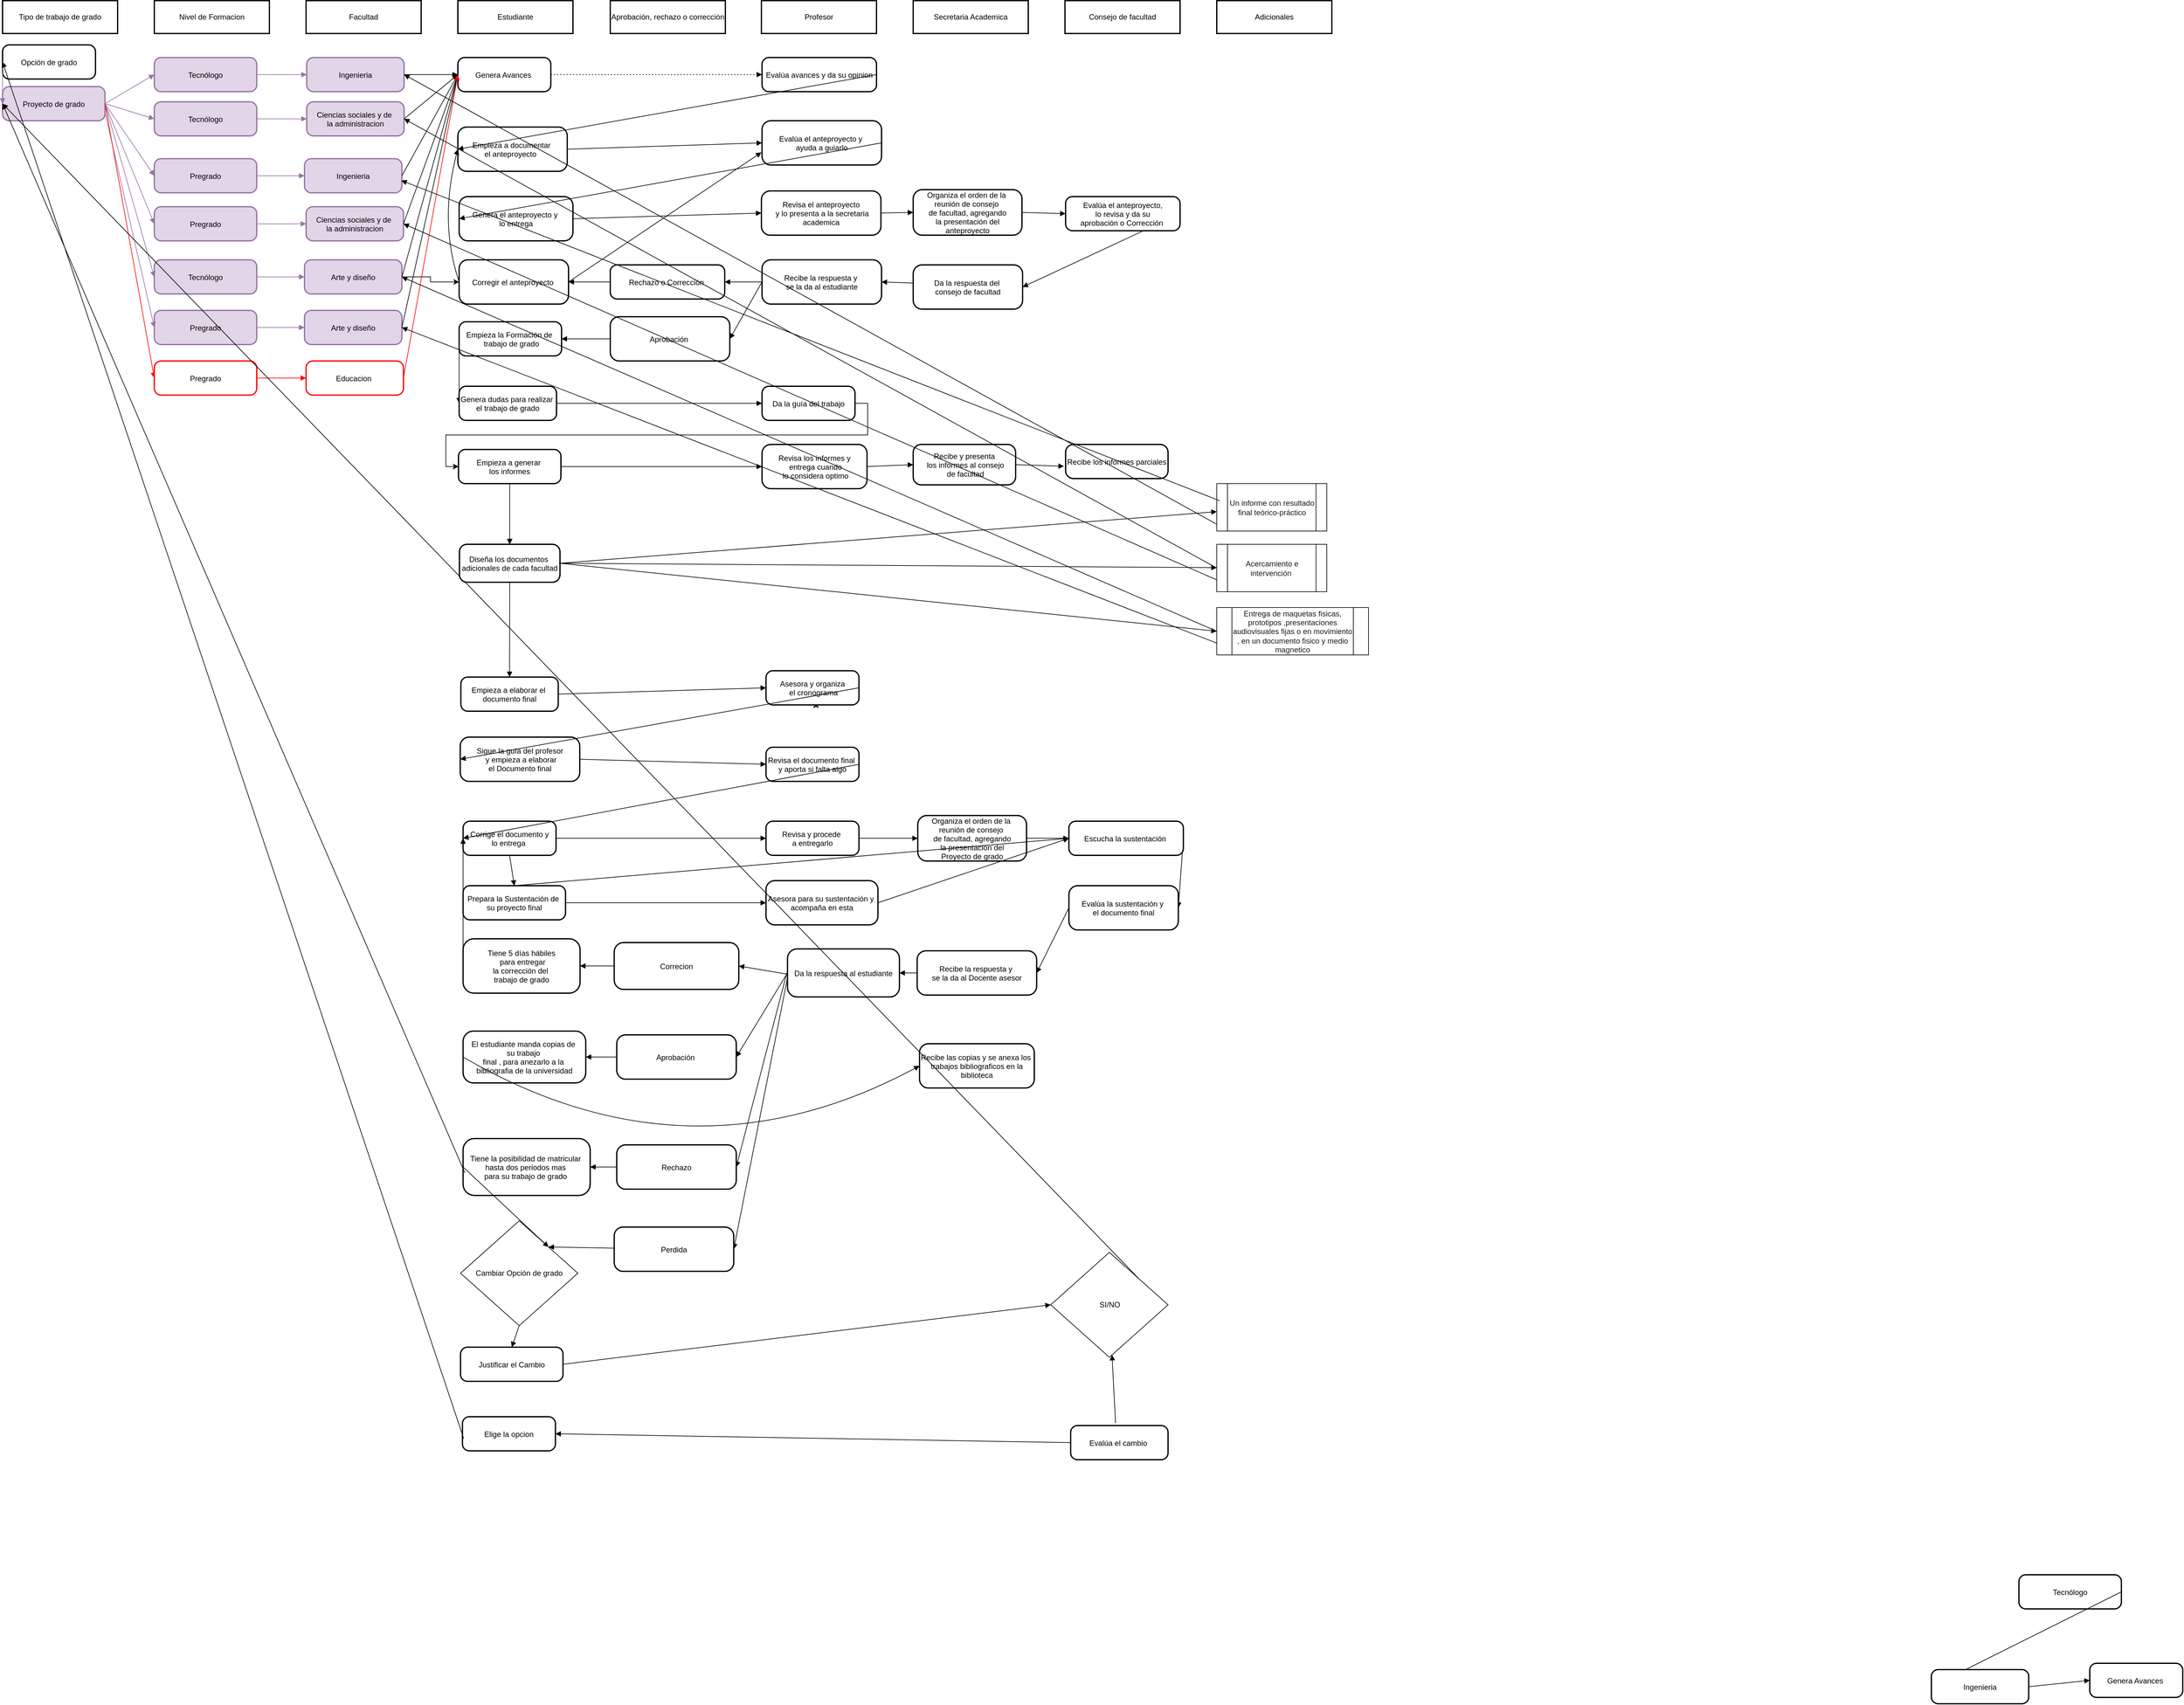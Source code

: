 <mxfile version="26.0.16">
  <diagram name="Página-1" id="ldlhN9DcdSFluAaM3SmI">
    <mxGraphModel dx="6515" dy="2324" grid="1" gridSize="10" guides="1" tooltips="1" connect="1" arrows="1" fold="1" page="1" pageScale="1" pageWidth="827" pageHeight="1169" math="0" shadow="0">
      <root>
        <mxCell id="0" />
        <mxCell id="1" parent="0" />
        <mxCell id="3" value="Estudiante" style="whiteSpace=wrap;strokeWidth=2;" parent="1" vertex="1">
          <mxGeometry x="360" y="30" width="182" height="52" as="geometry" />
        </mxCell>
        <mxCell id="4" value="Tecnólogo" style="rounded=1;arcSize=20;strokeWidth=2;fillColor=#e1d5e7;strokeColor=#9673a6;" parent="1" vertex="1">
          <mxGeometry x="-120" y="120" width="162" height="54" as="geometry" />
        </mxCell>
        <mxCell id="5" value="Ingenieria" style="rounded=1;arcSize=20;strokeWidth=2;fillColor=#e1d5e7;strokeColor=#9673a6;" parent="1" vertex="1">
          <mxGeometry x="121" y="120" width="154" height="54" as="geometry" />
        </mxCell>
        <mxCell id="6" value="Genera Avances " style="rounded=1;arcSize=20;strokeWidth=2" parent="1" vertex="1">
          <mxGeometry x="360" y="120" width="147" height="54" as="geometry" />
        </mxCell>
        <mxCell id="7" value="Evalúa avances y da su opinion" style="rounded=1;arcSize=20;strokeWidth=2" parent="1" vertex="1">
          <mxGeometry x="841" y="120" width="181" height="54" as="geometry" />
        </mxCell>
        <mxCell id="8" value="Empieza a documentar &#xa;el anteproyecto  " style="rounded=1;arcSize=20;strokeWidth=2" parent="1" vertex="1">
          <mxGeometry x="360" y="230" width="173" height="70" as="geometry" />
        </mxCell>
        <mxCell id="9" value="Evalúa el anteproyecto y &#xa;ayuda a guiarlo" style="rounded=1;arcSize=20;strokeWidth=2" parent="1" vertex="1">
          <mxGeometry x="841" y="220" width="189" height="70" as="geometry" />
        </mxCell>
        <mxCell id="10" value="" style="curved=1;startArrow=none;endArrow=block;exitX=1;exitY=0.5;entryX=0;entryY=0.5;fillColor=#e1d5e7;strokeColor=#9673a6;" parent="1" source="4" target="5" edge="1">
          <mxGeometry relative="1" as="geometry">
            <Array as="points" />
          </mxGeometry>
        </mxCell>
        <mxCell id="11" value="" style="curved=1;startArrow=none;endArrow=block;exitX=1;exitY=0.5;entryX=0;entryY=0.5;" parent="1" source="5" target="6" edge="1">
          <mxGeometry relative="1" as="geometry">
            <Array as="points" />
          </mxGeometry>
        </mxCell>
        <mxCell id="12" value="" style="curved=1;startArrow=none;endArrow=block;exitX=1;exitY=0.5;entryX=0;entryY=0.5;" parent="1" source="7" target="8" edge="1">
          <mxGeometry relative="1" as="geometry">
            <Array as="points" />
          </mxGeometry>
        </mxCell>
        <mxCell id="13" value="" style="curved=1;startArrow=none;endArrow=block;exitX=1.01;exitY=0.5;entryX=0;entryY=0.5;" parent="1" source="8" target="9" edge="1">
          <mxGeometry relative="1" as="geometry">
            <Array as="points" />
          </mxGeometry>
        </mxCell>
        <mxCell id="14" value="" style="curved=1;dashed=1;dashPattern=2 3;startArrow=none;endArrow=block;exitX=1;exitY=0.5;entryX=0;entryY=0.5;" parent="1" source="6" target="7" edge="1">
          <mxGeometry relative="1" as="geometry">
            <Array as="points" />
          </mxGeometry>
        </mxCell>
        <mxCell id="mhiyrfmPje_6t8HJJJyb-14" value="Profesor" style="whiteSpace=wrap;strokeWidth=2;" parent="1" vertex="1">
          <mxGeometry x="840" y="30" width="182" height="52" as="geometry" />
        </mxCell>
        <mxCell id="mhiyrfmPje_6t8HJJJyb-15" value="Secretaria Academica" style="whiteSpace=wrap;strokeWidth=2;" parent="1" vertex="1">
          <mxGeometry x="1080" y="30" width="182" height="52" as="geometry" />
        </mxCell>
        <mxCell id="mhiyrfmPje_6t8HJJJyb-16" value="Aprobación, rechazo o corrección" style="whiteSpace=wrap;strokeWidth=2;" parent="1" vertex="1">
          <mxGeometry x="601" y="30" width="182" height="52" as="geometry" />
        </mxCell>
        <mxCell id="mhiyrfmPje_6t8HJJJyb-17" value="Facultad" style="whiteSpace=wrap;strokeWidth=2;" parent="1" vertex="1">
          <mxGeometry x="120" y="30" width="182" height="52" as="geometry" />
        </mxCell>
        <mxCell id="mhiyrfmPje_6t8HJJJyb-18" value="Nivel de Formacion" style="whiteSpace=wrap;strokeWidth=2;" parent="1" vertex="1">
          <mxGeometry x="-120" y="30" width="182" height="52" as="geometry" />
        </mxCell>
        <mxCell id="mhiyrfmPje_6t8HJJJyb-36" value="Genera el anteproyecto y &#xa;lo entrega" style="rounded=1;arcSize=20;strokeWidth=2" parent="1" vertex="1">
          <mxGeometry x="362" y="340" width="180" height="70" as="geometry" />
        </mxCell>
        <mxCell id="mhiyrfmPje_6t8HJJJyb-37" value="" style="curved=1;startArrow=none;endArrow=block;exitX=1;exitY=0.5;entryX=0;entryY=0.5;" parent="1" source="mhiyrfmPje_6t8HJJJyb-36" target="mhiyrfmPje_6t8HJJJyb-38" edge="1">
          <mxGeometry relative="1" as="geometry">
            <Array as="points" />
          </mxGeometry>
        </mxCell>
        <mxCell id="mhiyrfmPje_6t8HJJJyb-38" value="Revisa el anteproyecto&#xa; y lo presenta a la secretaria&#xa;academica" style="rounded=1;arcSize=20;strokeWidth=2" parent="1" vertex="1">
          <mxGeometry x="840" y="331" width="189" height="70" as="geometry" />
        </mxCell>
        <mxCell id="mhiyrfmPje_6t8HJJJyb-39" value="" style="curved=1;startArrow=none;endArrow=block;exitX=1;exitY=0.5;entryX=0;entryY=0.5;" parent="1" source="mhiyrfmPje_6t8HJJJyb-38" target="mhiyrfmPje_6t8HJJJyb-44" edge="1">
          <mxGeometry relative="1" as="geometry">
            <Array as="points" />
          </mxGeometry>
        </mxCell>
        <mxCell id="mhiyrfmPje_6t8HJJJyb-40" value="" style="curved=1;startArrow=none;endArrow=block;exitX=1;exitY=0.5;entryX=1;entryY=0.5;entryDx=0;entryDy=0;" parent="1" source="mhiyrfmPje_6t8HJJJyb-45" target="mhiyrfmPje_6t8HJJJyb-43" edge="1">
          <mxGeometry relative="1" as="geometry">
            <Array as="points" />
          </mxGeometry>
        </mxCell>
        <mxCell id="mhiyrfmPje_6t8HJJJyb-41" value="" style="curved=1;startArrow=none;endArrow=block;exitX=1.01;exitY=0.5;entryX=1;entryY=0.5;entryDx=0;entryDy=0;" parent="1" source="mhiyrfmPje_6t8HJJJyb-43" target="mhiyrfmPje_6t8HJJJyb-42" edge="1">
          <mxGeometry relative="1" as="geometry">
            <Array as="points" />
          </mxGeometry>
        </mxCell>
        <mxCell id="mhiyrfmPje_6t8HJJJyb-42" value="Recibe la respuesta y &#xa;se la da al estudiante" style="rounded=1;arcSize=20;strokeWidth=2" parent="1" vertex="1">
          <mxGeometry x="841" y="440" width="189" height="70" as="geometry" />
        </mxCell>
        <mxCell id="mhiyrfmPje_6t8HJJJyb-43" value="Da la respuesta del &#xa;consejo de facultad" style="rounded=1;arcSize=20;strokeWidth=2" parent="1" vertex="1">
          <mxGeometry x="1080" y="448" width="173" height="70" as="geometry" />
        </mxCell>
        <mxCell id="mhiyrfmPje_6t8HJJJyb-44" value="Organiza el orden de la &#xa;reunión de consejo &#xa;de facultad, agregando&#xa;la presentación del&#xa;anteproyecto" style="rounded=1;arcSize=20;strokeWidth=2" parent="1" vertex="1">
          <mxGeometry x="1080" y="329" width="172" height="72" as="geometry" />
        </mxCell>
        <mxCell id="mhiyrfmPje_6t8HJJJyb-45" value="Evalúa el anteproyecto,&#xa; lo revisa y da su &#xa;aprobación o Corrección " style="rounded=1;arcSize=20;strokeWidth=2" parent="1" vertex="1">
          <mxGeometry x="1321" y="340" width="181" height="54" as="geometry" />
        </mxCell>
        <mxCell id="mhiyrfmPje_6t8HJJJyb-46" value="Empieza la Formación de &#xa; trabajo de grado" style="rounded=1;arcSize=20;strokeWidth=2" parent="1" vertex="1">
          <mxGeometry x="362" y="538" width="162" height="54" as="geometry" />
        </mxCell>
        <mxCell id="mhiyrfmPje_6t8HJJJyb-47" value="" style="curved=1;startArrow=none;endArrow=block;exitX=0;exitY=0.5;entryX=0;entryY=0.5;exitDx=0;exitDy=0;entryDx=0;entryDy=0;" parent="1" source="mhiyrfmPje_6t8HJJJyb-46" target="mhiyrfmPje_6t8HJJJyb-48" edge="1">
          <mxGeometry relative="1" as="geometry">
            <Array as="points" />
          </mxGeometry>
        </mxCell>
        <mxCell id="mhiyrfmPje_6t8HJJJyb-48" value="Genera dudas para realizar &#xa;el trabajo de grado" style="rounded=1;arcSize=20;strokeWidth=2" parent="1" vertex="1">
          <mxGeometry x="362" y="640" width="154" height="54" as="geometry" />
        </mxCell>
        <mxCell id="mhiyrfmPje_6t8HJJJyb-49" value="" style="curved=1;startArrow=none;endArrow=block;exitX=1;exitY=0.5;entryX=0;entryY=0.5;" parent="1" source="mhiyrfmPje_6t8HJJJyb-48" target="mhiyrfmPje_6t8HJJJyb-54" edge="1">
          <mxGeometry relative="1" as="geometry">
            <Array as="points" />
          </mxGeometry>
        </mxCell>
        <mxCell id="mhiyrfmPje_6t8HJJJyb-50" value="" style="curved=1;startArrow=none;endArrow=block;exitX=0;exitY=0.5;entryX=1;entryY=0.5;entryDx=0;entryDy=0;exitDx=0;exitDy=0;" parent="1" source="mhiyrfmPje_6t8HJJJyb-55" target="mhiyrfmPje_6t8HJJJyb-53" edge="1">
          <mxGeometry relative="1" as="geometry">
            <Array as="points" />
          </mxGeometry>
        </mxCell>
        <mxCell id="mhiyrfmPje_6t8HJJJyb-51" value="" style="curved=1;startArrow=none;endArrow=block;exitX=1.01;exitY=0.5;" parent="1" source="mhiyrfmPje_6t8HJJJyb-53" edge="1">
          <mxGeometry relative="1" as="geometry">
            <Array as="points" />
            <mxPoint x="840" y="270" as="targetPoint" />
          </mxGeometry>
        </mxCell>
        <mxCell id="mhiyrfmPje_6t8HJJJyb-52" value="Aprobación " style="rounded=1;arcSize=20;strokeWidth=2" parent="1" vertex="1">
          <mxGeometry x="601" y="530" width="189" height="70" as="geometry" />
        </mxCell>
        <mxCell id="mhiyrfmPje_6t8HJJJyb-53" value="Corregir el anteproyecto " style="rounded=1;arcSize=20;strokeWidth=2" parent="1" vertex="1">
          <mxGeometry x="362" y="440" width="173" height="70" as="geometry" />
        </mxCell>
        <mxCell id="mhiyrfmPje_6t8HJJJyb-54" value="Da la guía del trabajo" style="rounded=1;arcSize=20;strokeWidth=2" parent="1" vertex="1">
          <mxGeometry x="841" y="640" width="147" height="54" as="geometry" />
        </mxCell>
        <mxCell id="mhiyrfmPje_6t8HJJJyb-55" value="Rechazo o Corrección " style="rounded=1;arcSize=20;strokeWidth=2" parent="1" vertex="1">
          <mxGeometry x="601" y="448" width="181" height="54" as="geometry" />
        </mxCell>
        <mxCell id="mhiyrfmPje_6t8HJJJyb-56" value="" style="curved=1;startArrow=none;endArrow=block;exitX=1;exitY=0.5;entryX=0;entryY=0.5;exitDx=0;exitDy=0;entryDx=0;entryDy=0;" parent="1" source="9" target="mhiyrfmPje_6t8HJJJyb-36" edge="1">
          <mxGeometry relative="1" as="geometry">
            <Array as="points" />
            <mxPoint x="250" y="320" as="sourcePoint" />
            <mxPoint x="332" y="320" as="targetPoint" />
          </mxGeometry>
        </mxCell>
        <mxCell id="mhiyrfmPje_6t8HJJJyb-57" value="" style="curved=1;startArrow=none;endArrow=block;exitX=1;exitY=0.5;entryX=0;entryY=0.5;exitDx=0;exitDy=0;entryDx=0;entryDy=0;" parent="1" source="mhiyrfmPje_6t8HJJJyb-44" target="mhiyrfmPje_6t8HJJJyb-45" edge="1">
          <mxGeometry relative="1" as="geometry">
            <Array as="points" />
            <mxPoint x="800" y="385" as="sourcePoint" />
            <mxPoint x="858" y="384" as="targetPoint" />
          </mxGeometry>
        </mxCell>
        <mxCell id="mhiyrfmPje_6t8HJJJyb-58" value="Consejo de facultad" style="whiteSpace=wrap;strokeWidth=2;" parent="1" vertex="1">
          <mxGeometry x="1320" y="30" width="182" height="52" as="geometry" />
        </mxCell>
        <mxCell id="mhiyrfmPje_6t8HJJJyb-59" value="" style="curved=1;startArrow=none;endArrow=block;exitX=0;exitY=0.5;entryX=1;entryY=0.5;entryDx=0;entryDy=0;exitDx=0;exitDy=0;" parent="1" source="mhiyrfmPje_6t8HJJJyb-42" target="mhiyrfmPje_6t8HJJJyb-55" edge="1">
          <mxGeometry relative="1" as="geometry">
            <Array as="points" />
            <mxPoint x="611" y="477" as="sourcePoint" />
            <mxPoint x="560" y="477" as="targetPoint" />
          </mxGeometry>
        </mxCell>
        <mxCell id="mhiyrfmPje_6t8HJJJyb-61" value="" style="curved=1;startArrow=none;endArrow=block;exitX=0;exitY=0.5;entryX=1;entryY=0.5;entryDx=0;entryDy=0;exitDx=0;exitDy=0;" parent="1" source="mhiyrfmPje_6t8HJJJyb-42" target="mhiyrfmPje_6t8HJJJyb-52" edge="1">
          <mxGeometry relative="1" as="geometry">
            <Array as="points" />
            <mxPoint x="851" y="485" as="sourcePoint" />
            <mxPoint x="792" y="485" as="targetPoint" />
          </mxGeometry>
        </mxCell>
        <mxCell id="mhiyrfmPje_6t8HJJJyb-62" value="Prepara la Sustentación de &#xa;su proyecto final" style="rounded=1;arcSize=20;strokeWidth=2" parent="1" vertex="1">
          <mxGeometry x="368.25" y="1430" width="162" height="54" as="geometry" />
        </mxCell>
        <mxCell id="mhiyrfmPje_6t8HJJJyb-63" value="" style="curved=1;startArrow=none;endArrow=block;exitX=0.5;exitY=1;entryX=0.5;entryY=0;exitDx=0;exitDy=0;entryDx=0;entryDy=0;" parent="1" source="mhiyrfmPje_6t8HJJJyb-109" target="mhiyrfmPje_6t8HJJJyb-62" edge="1">
          <mxGeometry relative="1" as="geometry">
            <Array as="points" />
          </mxGeometry>
        </mxCell>
        <mxCell id="mhiyrfmPje_6t8HJJJyb-64" value="Asesora para su sustentación y &#xa;acompaña en esta" style="rounded=1;arcSize=20;strokeWidth=2" parent="1" vertex="1">
          <mxGeometry x="847.25" y="1422" width="177" height="70" as="geometry" />
        </mxCell>
        <mxCell id="mhiyrfmPje_6t8HJJJyb-66" value="Da la respuesta al estudiante" style="rounded=1;arcSize=20;strokeWidth=2" parent="1" vertex="1">
          <mxGeometry x="881.25" y="1530" width="177" height="76" as="geometry" />
        </mxCell>
        <mxCell id="mhiyrfmPje_6t8HJJJyb-67" value="Empieza a generar &#xa;los informes" style="rounded=1;arcSize=20;strokeWidth=2" parent="1" vertex="1">
          <mxGeometry x="361" y="740" width="162" height="54" as="geometry" />
        </mxCell>
        <mxCell id="mhiyrfmPje_6t8HJJJyb-68" value="" style="curved=1;startArrow=none;endArrow=block;exitX=1;exitY=0.5;entryX=0;entryY=0.5;" parent="1" source="mhiyrfmPje_6t8HJJJyb-67" target="mhiyrfmPje_6t8HJJJyb-69" edge="1">
          <mxGeometry relative="1" as="geometry">
            <Array as="points" />
          </mxGeometry>
        </mxCell>
        <mxCell id="mhiyrfmPje_6t8HJJJyb-69" value="Revisa los informes y&#xa; entrega cuando&#xa; lo considera optimo" style="rounded=1;arcSize=20;strokeWidth=2" parent="1" vertex="1">
          <mxGeometry x="841" y="732" width="166" height="70" as="geometry" />
        </mxCell>
        <mxCell id="mhiyrfmPje_6t8HJJJyb-70" value="" style="curved=1;startArrow=none;endArrow=block;exitX=1;exitY=0.5;entryX=0;entryY=0.5;" parent="1" source="mhiyrfmPje_6t8HJJJyb-69" target="mhiyrfmPje_6t8HJJJyb-71" edge="1">
          <mxGeometry relative="1" as="geometry">
            <Array as="points" />
          </mxGeometry>
        </mxCell>
        <mxCell id="mhiyrfmPje_6t8HJJJyb-71" value="Recibe y presenta&#xa; los informes al consejo&#xa; de facultad" style="rounded=1;arcSize=20;strokeWidth=2" parent="1" vertex="1">
          <mxGeometry x="1080" y="732" width="162" height="64" as="geometry" />
        </mxCell>
        <mxCell id="mhiyrfmPje_6t8HJJJyb-72" value="" style="curved=1;startArrow=none;endArrow=block;exitX=0;exitY=0.5;entryX=1;entryY=0.5;entryDx=0;entryDy=0;exitDx=0;exitDy=0;" parent="1" source="mhiyrfmPje_6t8HJJJyb-52" target="mhiyrfmPje_6t8HJJJyb-46" edge="1">
          <mxGeometry relative="1" as="geometry">
            <Array as="points" />
            <mxPoint x="611" y="485" as="sourcePoint" />
            <mxPoint x="560" y="485" as="targetPoint" />
          </mxGeometry>
        </mxCell>
        <mxCell id="mhiyrfmPje_6t8HJJJyb-73" value="Tipo de trabajo de grado" style="whiteSpace=wrap;strokeWidth=2;" parent="1" vertex="1">
          <mxGeometry x="-360" y="30" width="182" height="52" as="geometry" />
        </mxCell>
        <mxCell id="mhiyrfmPje_6t8HJJJyb-74" value="Proyecto de grado" style="rounded=1;arcSize=20;strokeWidth=2;fillColor=#e1d5e7;strokeColor=#9673a6;" parent="1" vertex="1">
          <mxGeometry x="-360" y="166" width="162" height="54" as="geometry" />
        </mxCell>
        <mxCell id="mhiyrfmPje_6t8HJJJyb-75" value="" style="curved=1;startArrow=none;endArrow=block;exitX=1;exitY=0.5;entryX=0;entryY=0.5;entryDx=0;entryDy=0;fillColor=#e1d5e7;strokeColor=#9673a6;" parent="1" source="mhiyrfmPje_6t8HJJJyb-74" target="4" edge="1">
          <mxGeometry relative="1" as="geometry">
            <Array as="points" />
            <mxPoint x="-126" y="147" as="targetPoint" />
          </mxGeometry>
        </mxCell>
        <mxCell id="mhiyrfmPje_6t8HJJJyb-76" value="Recibe los informes parciales" style="rounded=1;arcSize=23;strokeWidth=2" parent="1" vertex="1">
          <mxGeometry x="1321" y="732" width="162" height="54" as="geometry" />
        </mxCell>
        <mxCell id="mhiyrfmPje_6t8HJJJyb-78" value="Empieza a elaborar el &#xa;documento final" style="rounded=1;arcSize=20;strokeWidth=2" parent="1" vertex="1">
          <mxGeometry x="364.75" y="1100" width="154" height="54" as="geometry" />
        </mxCell>
        <mxCell id="mhiyrfmPje_6t8HJJJyb-79" value="" style="curved=1;startArrow=none;endArrow=block;exitX=1;exitY=0.5;entryX=0;entryY=0.5;" parent="1" source="mhiyrfmPje_6t8HJJJyb-78" target="mhiyrfmPje_6t8HJJJyb-80" edge="1">
          <mxGeometry relative="1" as="geometry">
            <Array as="points" />
          </mxGeometry>
        </mxCell>
        <mxCell id="mhiyrfmPje_6t8HJJJyb-186" style="edgeStyle=orthogonalEdgeStyle;rounded=0;orthogonalLoop=1;jettySize=auto;html=1;exitX=0.5;exitY=1;exitDx=0;exitDy=0;" parent="1" source="mhiyrfmPje_6t8HJJJyb-80" edge="1">
          <mxGeometry relative="1" as="geometry">
            <mxPoint x="926.25" y="1140" as="targetPoint" />
          </mxGeometry>
        </mxCell>
        <mxCell id="mhiyrfmPje_6t8HJJJyb-80" value="Asesora y organiza&#xa; el cronograma" style="rounded=1;arcSize=20;strokeWidth=2" parent="1" vertex="1">
          <mxGeometry x="847.25" y="1090" width="147" height="54" as="geometry" />
        </mxCell>
        <mxCell id="mhiyrfmPje_6t8HJJJyb-96" value="" style="curved=1;startArrow=none;endArrow=block;entryX=-0.017;entryY=0.64;entryDx=0;entryDy=0;entryPerimeter=0;exitX=1;exitY=0.5;exitDx=0;exitDy=0;" parent="1" source="mhiyrfmPje_6t8HJJJyb-71" target="mhiyrfmPje_6t8HJJJyb-76" edge="1">
          <mxGeometry relative="1" as="geometry">
            <Array as="points" />
            <mxPoint x="1270" y="767" as="sourcePoint" />
            <mxPoint x="1121" y="777" as="targetPoint" />
          </mxGeometry>
        </mxCell>
        <mxCell id="mhiyrfmPje_6t8HJJJyb-97" value="" style="curved=1;startArrow=none;endArrow=block;exitX=0.5;exitY=1;entryX=0.5;entryY=0;exitDx=0;exitDy=0;entryDx=0;entryDy=0;" parent="1" source="6e6Wpf-CKOMIyw05LbAQ-38" target="mhiyrfmPje_6t8HJJJyb-78" edge="1">
          <mxGeometry relative="1" as="geometry">
            <Array as="points" />
            <mxPoint x="1032" y="777" as="sourcePoint" />
            <mxPoint x="1121" y="777" as="targetPoint" />
          </mxGeometry>
        </mxCell>
        <mxCell id="mhiyrfmPje_6t8HJJJyb-98" value="Sigue la guía del profesor&#xa; y empieza a elaborar&#xa;el Documento final" style="rounded=1;arcSize=20;strokeWidth=2" parent="1" vertex="1">
          <mxGeometry x="363.75" y="1195" width="189" height="70" as="geometry" />
        </mxCell>
        <mxCell id="mhiyrfmPje_6t8HJJJyb-99" value="" style="curved=1;startArrow=none;endArrow=block;exitX=1;exitY=0.5;exitDx=0;exitDy=0;entryX=0;entryY=0.5;entryDx=0;entryDy=0;" parent="1" source="mhiyrfmPje_6t8HJJJyb-80" target="mhiyrfmPje_6t8HJJJyb-98" edge="1">
          <mxGeometry relative="1" as="geometry">
            <Array as="points" />
          </mxGeometry>
        </mxCell>
        <mxCell id="mhiyrfmPje_6t8HJJJyb-100" value="" style="curved=1;startArrow=none;endArrow=block;exitX=1;exitY=0.5;entryX=1;entryY=0.5;entryDx=0;entryDy=0;" parent="1" source="mhiyrfmPje_6t8HJJJyb-105" target="mhiyrfmPje_6t8HJJJyb-103" edge="1">
          <mxGeometry relative="1" as="geometry">
            <Array as="points" />
          </mxGeometry>
        </mxCell>
        <mxCell id="mhiyrfmPje_6t8HJJJyb-101" value="" style="curved=1;startArrow=none;endArrow=block;exitX=0;exitY=0.5;entryX=1;entryY=0.5;entryDx=0;entryDy=0;exitDx=0;exitDy=0;" parent="1" source="mhiyrfmPje_6t8HJJJyb-103" target="mhiyrfmPje_6t8HJJJyb-102" edge="1">
          <mxGeometry relative="1" as="geometry">
            <Array as="points" />
          </mxGeometry>
        </mxCell>
        <mxCell id="mhiyrfmPje_6t8HJJJyb-102" value="Recibe la respuesta y &#xa;se la da al Docente asesor" style="rounded=1;arcSize=20;strokeWidth=2" parent="1" vertex="1">
          <mxGeometry x="1086.25" y="1533" width="189" height="70" as="geometry" />
        </mxCell>
        <mxCell id="mhiyrfmPje_6t8HJJJyb-103" value="Evalúa la sustentación y &#xa;el documento final" style="rounded=1;arcSize=20;strokeWidth=2" parent="1" vertex="1">
          <mxGeometry x="1326.25" y="1430" width="173" height="70" as="geometry" />
        </mxCell>
        <mxCell id="mhiyrfmPje_6t8HJJJyb-104" value="Organiza el orden de la &#xa;reunión de consejo &#xa;de facultad, agregando&#xa;la presentación del&#xa;Proyecto de grado" style="rounded=1;arcSize=20;strokeWidth=2" parent="1" vertex="1">
          <mxGeometry x="1087.25" y="1319" width="172" height="72" as="geometry" />
        </mxCell>
        <mxCell id="mhiyrfmPje_6t8HJJJyb-105" value="Escucha la sustentación " style="rounded=1;arcSize=20;strokeWidth=2" parent="1" vertex="1">
          <mxGeometry x="1326.25" y="1328" width="181" height="54" as="geometry" />
        </mxCell>
        <mxCell id="mhiyrfmPje_6t8HJJJyb-106" value="" style="curved=1;startArrow=none;endArrow=block;exitX=1;exitY=0.5;entryX=0;entryY=0.5;exitDx=0;exitDy=0;entryDx=0;entryDy=0;" parent="1" source="mhiyrfmPje_6t8HJJJyb-104" target="mhiyrfmPje_6t8HJJJyb-105" edge="1">
          <mxGeometry relative="1" as="geometry">
            <Array as="points" />
            <mxPoint x="827.25" y="1257" as="sourcePoint" />
            <mxPoint x="885.25" y="1256" as="targetPoint" />
          </mxGeometry>
        </mxCell>
        <mxCell id="mhiyrfmPje_6t8HJJJyb-107" value="" style="curved=1;startArrow=none;endArrow=block;exitX=1;exitY=0.5;entryX=0;entryY=0.5;exitDx=0;exitDy=0;" parent="1" source="mhiyrfmPje_6t8HJJJyb-98" target="mhiyrfmPje_6t8HJJJyb-108" edge="1">
          <mxGeometry relative="1" as="geometry">
            <Array as="points" />
            <mxPoint x="586.25" y="1238" as="sourcePoint" />
          </mxGeometry>
        </mxCell>
        <mxCell id="mhiyrfmPje_6t8HJJJyb-108" value="Revisa el documento final &#xa;y aporta si falta algo" style="rounded=1;arcSize=20;strokeWidth=2" parent="1" vertex="1">
          <mxGeometry x="847.25" y="1211" width="147" height="54" as="geometry" />
        </mxCell>
        <mxCell id="mhiyrfmPje_6t8HJJJyb-109" value="Corrige el documento y&#xa;lo entrega " style="rounded=1;arcSize=20;strokeWidth=2" parent="1" vertex="1">
          <mxGeometry x="368.25" y="1328" width="147" height="54" as="geometry" />
        </mxCell>
        <mxCell id="mhiyrfmPje_6t8HJJJyb-110" value="" style="curved=1;startArrow=none;endArrow=block;exitX=1;exitY=0.5;entryX=0;entryY=0.5;exitDx=0;exitDy=0;" parent="1" source="mhiyrfmPje_6t8HJJJyb-108" target="mhiyrfmPje_6t8HJJJyb-109" edge="1">
          <mxGeometry relative="1" as="geometry">
            <Array as="points" />
            <mxPoint x="706.25" y="1266" as="sourcePoint" />
          </mxGeometry>
        </mxCell>
        <mxCell id="mhiyrfmPje_6t8HJJJyb-111" value="" style="curved=1;startArrow=none;endArrow=block;exitX=1;exitY=0.5;entryX=0;entryY=0.5;exitDx=0;exitDy=0;" parent="1" source="mhiyrfmPje_6t8HJJJyb-109" target="mhiyrfmPje_6t8HJJJyb-112" edge="1">
          <mxGeometry relative="1" as="geometry">
            <Array as="points" />
            <mxPoint x="516.25" y="1340" as="sourcePoint" />
          </mxGeometry>
        </mxCell>
        <mxCell id="mhiyrfmPje_6t8HJJJyb-112" value="Revisa y procede &#xa;a entregarlo" style="rounded=1;arcSize=20;strokeWidth=2" parent="1" vertex="1">
          <mxGeometry x="847.25" y="1328" width="147" height="54" as="geometry" />
        </mxCell>
        <mxCell id="mhiyrfmPje_6t8HJJJyb-113" value="" style="curved=1;startArrow=none;endArrow=block;exitX=1;exitY=0.5;entryX=0;entryY=0.5;exitDx=0;exitDy=0;entryDx=0;entryDy=0;" parent="1" source="mhiyrfmPje_6t8HJJJyb-112" target="mhiyrfmPje_6t8HJJJyb-104" edge="1">
          <mxGeometry relative="1" as="geometry">
            <Array as="points" />
            <mxPoint x="540.25" y="1365" as="sourcePoint" />
            <mxPoint x="899.25" y="1365" as="targetPoint" />
          </mxGeometry>
        </mxCell>
        <mxCell id="mhiyrfmPje_6t8HJJJyb-114" value="Justificar el Cambio" style="rounded=1;arcSize=20;strokeWidth=2" parent="1" vertex="1">
          <mxGeometry x="364.25" y="2160" width="162" height="54" as="geometry" />
        </mxCell>
        <mxCell id="mhiyrfmPje_6t8HJJJyb-115" value="" style="curved=1;startArrow=none;endArrow=block;exitX=1;exitY=0.5;entryX=0;entryY=0.5;entryDx=0;entryDy=0;" parent="1" source="mhiyrfmPje_6t8HJJJyb-114" target="6e6Wpf-CKOMIyw05LbAQ-32" edge="1">
          <mxGeometry relative="1" as="geometry">
            <Array as="points" />
          </mxGeometry>
        </mxCell>
        <mxCell id="mhiyrfmPje_6t8HJJJyb-116" value="Evalúa el cambio " style="rounded=1;arcSize=20;strokeWidth=2" parent="1" vertex="1">
          <mxGeometry x="1329" y="2284" width="154" height="54" as="geometry" />
        </mxCell>
        <mxCell id="mhiyrfmPje_6t8HJJJyb-117" value="" style="curved=1;startArrow=none;endArrow=block;entryX=1;entryY=0.5;exitX=0;exitY=0.5;exitDx=0;exitDy=0;entryDx=0;entryDy=0;" parent="1" source="mhiyrfmPje_6t8HJJJyb-116" target="mhiyrfmPje_6t8HJJJyb-118" edge="1">
          <mxGeometry relative="1" as="geometry">
            <Array as="points" />
            <mxPoint x="1350.125" y="2291.5" as="sourcePoint" />
          </mxGeometry>
        </mxCell>
        <mxCell id="mhiyrfmPje_6t8HJJJyb-118" value="Elige la opcion" style="rounded=1;arcSize=20;strokeWidth=2" parent="1" vertex="1">
          <mxGeometry x="367.25" y="2270" width="147" height="54" as="geometry" />
        </mxCell>
        <mxCell id="mhiyrfmPje_6t8HJJJyb-119" value="El estudiante manda copias de &#xa;su trabajo &#xa;final , para anezarlo a la &#xa;bibliografia de la universidad" style="rounded=1;arcSize=20;strokeWidth=2" parent="1" vertex="1">
          <mxGeometry x="368.25" y="1660" width="194" height="82" as="geometry" />
        </mxCell>
        <mxCell id="mhiyrfmPje_6t8HJJJyb-120" value="" style="curved=1;startArrow=none;endArrow=block;exitX=0;exitY=0.5;entryX=0;entryY=0.5;exitDx=0;exitDy=0;" parent="1" source="mhiyrfmPje_6t8HJJJyb-119" target="mhiyrfmPje_6t8HJJJyb-121" edge="1">
          <mxGeometry relative="1" as="geometry">
            <Array as="points">
              <mxPoint x="726.25" y="1910" />
            </Array>
          </mxGeometry>
        </mxCell>
        <mxCell id="mhiyrfmPje_6t8HJJJyb-121" value="Recibe las copias y se anexa los &#xa;trabajos bibliograficos en la&#xa; biblioteca " style="rounded=1;arcSize=20;strokeWidth=2" parent="1" vertex="1">
          <mxGeometry x="1090" y="1680" width="181.5" height="70" as="geometry" />
        </mxCell>
        <mxCell id="mhiyrfmPje_6t8HJJJyb-122" value="" style="curved=1;startArrow=none;endArrow=block;exitX=0;exitY=0.5;entryX=0;entryY=0.5;entryDx=0;entryDy=0;exitDx=0;exitDy=0;" parent="1" source="mhiyrfmPje_6t8HJJJyb-123" target="mhiyrfmPje_6t8HJJJyb-109" edge="1">
          <mxGeometry relative="1" as="geometry">
            <Array as="points" />
          </mxGeometry>
        </mxCell>
        <mxCell id="mhiyrfmPje_6t8HJJJyb-123" value="Tiene 5 días hábiles&#xa; para entregar&#xa;la corrección del &#xa;trabajo de grado" style="rounded=1;arcSize=20;strokeWidth=2" parent="1" vertex="1">
          <mxGeometry x="368.25" y="1514" width="185" height="86" as="geometry" />
        </mxCell>
        <mxCell id="mhiyrfmPje_6t8HJJJyb-126" value="" style="curved=1;startArrow=none;endArrow=block;exitX=1;exitY=0.5;exitDx=0;exitDy=0;" parent="1" source="mhiyrfmPje_6t8HJJJyb-62" target="mhiyrfmPje_6t8HJJJyb-64" edge="1">
          <mxGeometry relative="1" as="geometry">
            <Array as="points" />
            <mxPoint x="467.25" y="1392" as="sourcePoint" />
            <mxPoint x="467.25" y="1440" as="targetPoint" />
          </mxGeometry>
        </mxCell>
        <mxCell id="mhiyrfmPje_6t8HJJJyb-127" value="" style="curved=1;startArrow=none;endArrow=block;exitX=0.5;exitY=0;exitDx=0;exitDy=0;entryX=0;entryY=0.5;entryDx=0;entryDy=0;" parent="1" source="mhiyrfmPje_6t8HJJJyb-62" target="mhiyrfmPje_6t8HJJJyb-105" edge="1">
          <mxGeometry relative="1" as="geometry">
            <Array as="points" />
            <mxPoint x="548.25" y="1467" as="sourcePoint" />
            <mxPoint x="891.25" y="1467" as="targetPoint" />
          </mxGeometry>
        </mxCell>
        <mxCell id="mhiyrfmPje_6t8HJJJyb-128" value="" style="curved=1;startArrow=none;endArrow=block;exitX=1;exitY=0.5;entryX=0;entryY=0.5;entryDx=0;entryDy=0;exitDx=0;exitDy=0;" parent="1" source="mhiyrfmPje_6t8HJJJyb-64" target="mhiyrfmPje_6t8HJJJyb-105" edge="1">
          <mxGeometry relative="1" as="geometry">
            <Array as="points" />
            <mxPoint x="1165.25" y="1430" as="sourcePoint" />
            <mxPoint x="1058.25" y="1520" as="targetPoint" />
          </mxGeometry>
        </mxCell>
        <mxCell id="mhiyrfmPje_6t8HJJJyb-138" value="Tecnólogo" style="rounded=1;arcSize=20;strokeWidth=2;fillColor=#e1d5e7;strokeColor=#9673a6;" parent="1" vertex="1">
          <mxGeometry x="-120" y="190" width="162" height="54" as="geometry" />
        </mxCell>
        <mxCell id="mhiyrfmPje_6t8HJJJyb-139" value="" style="curved=1;startArrow=none;endArrow=block;exitX=1;exitY=0.5;entryX=0;entryY=0.5;fillColor=#e1d5e7;strokeColor=#9673a6;" parent="1" source="mhiyrfmPje_6t8HJJJyb-138" target="mhiyrfmPje_6t8HJJJyb-140" edge="1">
          <mxGeometry relative="1" as="geometry">
            <Array as="points" />
          </mxGeometry>
        </mxCell>
        <mxCell id="mhiyrfmPje_6t8HJJJyb-140" value="Ciencias sociales y de &#xa;la administracion" style="rounded=1;arcSize=20;strokeWidth=2;fillColor=#e1d5e7;strokeColor=#9673a6;" parent="1" vertex="1">
          <mxGeometry x="121" y="190" width="154" height="54" as="geometry" />
        </mxCell>
        <mxCell id="mhiyrfmPje_6t8HJJJyb-141" value="" style="curved=1;startArrow=none;endArrow=block;exitX=1;exitY=0.5;entryX=0;entryY=0.5;entryDx=0;entryDy=0;" parent="1" source="mhiyrfmPje_6t8HJJJyb-140" target="6" edge="1">
          <mxGeometry relative="1" as="geometry">
            <Array as="points" />
            <mxPoint x="390" y="147" as="targetPoint" />
          </mxGeometry>
        </mxCell>
        <mxCell id="mhiyrfmPje_6t8HJJJyb-142" value="" style="curved=1;startArrow=none;endArrow=block;exitX=1;exitY=0.5;entryX=0;entryY=0.5;entryDx=0;entryDy=0;exitDx=0;exitDy=0;fillColor=#e1d5e7;strokeColor=#9673a6;" parent="1" source="mhiyrfmPje_6t8HJJJyb-74" target="mhiyrfmPje_6t8HJJJyb-138" edge="1">
          <mxGeometry relative="1" as="geometry">
            <Array as="points" />
            <mxPoint x="-188" y="217" as="sourcePoint" />
            <mxPoint x="-126" y="217" as="targetPoint" />
          </mxGeometry>
        </mxCell>
        <mxCell id="mhiyrfmPje_6t8HJJJyb-143" value="Pregrado" style="rounded=1;arcSize=20;strokeWidth=2;fillColor=#e1d5e7;strokeColor=#9673a6;" parent="1" vertex="1">
          <mxGeometry x="-120" y="280" width="162" height="54" as="geometry" />
        </mxCell>
        <mxCell id="mhiyrfmPje_6t8HJJJyb-144" value="" style="curved=1;startArrow=none;endArrow=block;exitX=1;exitY=0.5;entryX=0;entryY=0.5;fillColor=#e1d5e7;strokeColor=#9673a6;" parent="1" source="mhiyrfmPje_6t8HJJJyb-143" target="mhiyrfmPje_6t8HJJJyb-145" edge="1">
          <mxGeometry relative="1" as="geometry">
            <Array as="points" />
          </mxGeometry>
        </mxCell>
        <mxCell id="mhiyrfmPje_6t8HJJJyb-145" value="Ingenieria" style="rounded=1;arcSize=20;strokeWidth=2;fillColor=#e1d5e7;strokeColor=#9673a6;" parent="1" vertex="1">
          <mxGeometry x="117.5" y="280" width="154" height="54" as="geometry" />
        </mxCell>
        <mxCell id="mhiyrfmPje_6t8HJJJyb-146" value="" style="curved=1;startArrow=none;endArrow=block;exitX=1;exitY=0.5;entryX=0;entryY=0.5;entryDx=0;entryDy=0;" parent="1" source="mhiyrfmPje_6t8HJJJyb-145" target="6" edge="1">
          <mxGeometry relative="1" as="geometry">
            <Array as="points" />
            <mxPoint x="390" y="150" as="targetPoint" />
          </mxGeometry>
        </mxCell>
        <mxCell id="mhiyrfmPje_6t8HJJJyb-147" value="" style="curved=1;startArrow=none;endArrow=block;entryX=0;entryY=0.5;entryDx=0;entryDy=0;exitX=1;exitY=0.5;exitDx=0;exitDy=0;fillColor=#e1d5e7;strokeColor=#9673a6;" parent="1" source="mhiyrfmPje_6t8HJJJyb-74" target="mhiyrfmPje_6t8HJJJyb-143" edge="1">
          <mxGeometry relative="1" as="geometry">
            <Array as="points" />
            <mxPoint x="-190" y="150" as="sourcePoint" />
            <mxPoint x="-142.5" y="307" as="targetPoint" />
          </mxGeometry>
        </mxCell>
        <mxCell id="mhiyrfmPje_6t8HJJJyb-148" value="Pregrado" style="rounded=1;arcSize=20;strokeWidth=2;fillColor=#e1d5e7;strokeColor=#9673a6;" parent="1" vertex="1">
          <mxGeometry x="-120" y="356" width="162" height="54" as="geometry" />
        </mxCell>
        <mxCell id="mhiyrfmPje_6t8HJJJyb-149" value="" style="curved=1;startArrow=none;endArrow=block;exitX=1;exitY=0.5;entryX=0;entryY=0.5;fillColor=#e1d5e7;strokeColor=#9673a6;" parent="1" source="mhiyrfmPje_6t8HJJJyb-148" target="mhiyrfmPje_6t8HJJJyb-150" edge="1">
          <mxGeometry relative="1" as="geometry">
            <Array as="points" />
          </mxGeometry>
        </mxCell>
        <mxCell id="mhiyrfmPje_6t8HJJJyb-150" value="Ciencias sociales y de &#xa;la administracion" style="rounded=1;arcSize=20;strokeWidth=2;fillColor=#e1d5e7;strokeColor=#9673a6;" parent="1" vertex="1">
          <mxGeometry x="120" y="356" width="154" height="54" as="geometry" />
        </mxCell>
        <mxCell id="mhiyrfmPje_6t8HJJJyb-151" value="" style="curved=1;startArrow=none;endArrow=block;exitX=1;exitY=0.5;entryX=0;entryY=0.5;entryDx=0;entryDy=0;" parent="1" source="mhiyrfmPje_6t8HJJJyb-150" target="6" edge="1">
          <mxGeometry relative="1" as="geometry">
            <Array as="points" />
            <mxPoint x="377" y="397" as="targetPoint" />
          </mxGeometry>
        </mxCell>
        <mxCell id="mhiyrfmPje_6t8HJJJyb-152" value="" style="curved=1;startArrow=none;endArrow=block;entryX=0;entryY=0.5;entryDx=0;entryDy=0;exitX=1;exitY=0.5;exitDx=0;exitDy=0;fillColor=#e1d5e7;strokeColor=#9673a6;" parent="1" source="mhiyrfmPje_6t8HJJJyb-74" target="mhiyrfmPje_6t8HJJJyb-148" edge="1">
          <mxGeometry relative="1" as="geometry">
            <Array as="points" />
            <mxPoint x="-190" y="150" as="sourcePoint" />
            <mxPoint x="-139" y="397" as="targetPoint" />
          </mxGeometry>
        </mxCell>
        <mxCell id="mhiyrfmPje_6t8HJJJyb-153" value="Tecnólogo" style="rounded=1;arcSize=20;strokeWidth=2;fillColor=#e1d5e7;strokeColor=#9673a6;" parent="1" vertex="1">
          <mxGeometry x="-120" y="440" width="162" height="54" as="geometry" />
        </mxCell>
        <mxCell id="mhiyrfmPje_6t8HJJJyb-154" value="" style="curved=1;startArrow=none;endArrow=block;exitX=1;exitY=0.5;entryX=0;entryY=0.5;fillColor=#e1d5e7;strokeColor=#9673a6;" parent="1" source="mhiyrfmPje_6t8HJJJyb-153" target="mhiyrfmPje_6t8HJJJyb-155" edge="1">
          <mxGeometry relative="1" as="geometry">
            <Array as="points" />
          </mxGeometry>
        </mxCell>
        <mxCell id="6e6Wpf-CKOMIyw05LbAQ-57" value="" style="edgeStyle=orthogonalEdgeStyle;rounded=0;orthogonalLoop=1;jettySize=auto;html=1;" edge="1" parent="1" source="mhiyrfmPje_6t8HJJJyb-155" target="mhiyrfmPje_6t8HJJJyb-53">
          <mxGeometry relative="1" as="geometry" />
        </mxCell>
        <mxCell id="mhiyrfmPje_6t8HJJJyb-155" value="Arte y diseño" style="rounded=1;arcSize=20;strokeWidth=2;fillColor=#e1d5e7;strokeColor=#9673a6;" parent="1" vertex="1">
          <mxGeometry x="117.5" y="440" width="154" height="54" as="geometry" />
        </mxCell>
        <mxCell id="mhiyrfmPje_6t8HJJJyb-156" value="" style="curved=1;startArrow=none;endArrow=block;exitX=1;exitY=0.5;entryX=0;entryY=0.5;entryDx=0;entryDy=0;" parent="1" source="mhiyrfmPje_6t8HJJJyb-155" target="6" edge="1">
          <mxGeometry relative="1" as="geometry">
            <Array as="points" />
            <mxPoint x="390" y="150" as="targetPoint" />
          </mxGeometry>
        </mxCell>
        <mxCell id="mhiyrfmPje_6t8HJJJyb-157" value="" style="curved=1;startArrow=none;endArrow=block;entryX=0;entryY=0.5;entryDx=0;entryDy=0;fillColor=#e1d5e7;strokeColor=#9673a6;exitX=1;exitY=0.5;exitDx=0;exitDy=0;" parent="1" target="mhiyrfmPje_6t8HJJJyb-153" edge="1" source="mhiyrfmPje_6t8HJJJyb-74">
          <mxGeometry relative="1" as="geometry">
            <Array as="points" />
            <mxPoint x="-190" y="150" as="sourcePoint" />
            <mxPoint x="-146" y="483" as="targetPoint" />
          </mxGeometry>
        </mxCell>
        <mxCell id="mhiyrfmPje_6t8HJJJyb-158" value="Pregrado" style="rounded=1;arcSize=20;strokeWidth=2;fillColor=#e1d5e7;strokeColor=#9673a6;" parent="1" vertex="1">
          <mxGeometry x="-120" y="520" width="162" height="54" as="geometry" />
        </mxCell>
        <mxCell id="mhiyrfmPje_6t8HJJJyb-159" value="" style="curved=1;startArrow=none;endArrow=block;exitX=1;exitY=0.5;entryX=0;entryY=0.5;fillColor=#e1d5e7;strokeColor=#9673a6;" parent="1" source="mhiyrfmPje_6t8HJJJyb-158" target="mhiyrfmPje_6t8HJJJyb-160" edge="1">
          <mxGeometry relative="1" as="geometry">
            <Array as="points" />
          </mxGeometry>
        </mxCell>
        <mxCell id="mhiyrfmPje_6t8HJJJyb-160" value="Arte y diseño" style="rounded=1;arcSize=20;strokeWidth=2;fillColor=#e1d5e7;strokeColor=#9673a6;" parent="1" vertex="1">
          <mxGeometry x="117.5" y="520" width="154" height="54" as="geometry" />
        </mxCell>
        <mxCell id="mhiyrfmPje_6t8HJJJyb-161" value="" style="curved=1;startArrow=none;endArrow=block;exitX=1;exitY=0.5;entryX=0;entryY=0.5;entryDx=0;entryDy=0;" parent="1" source="mhiyrfmPje_6t8HJJJyb-160" target="6" edge="1">
          <mxGeometry relative="1" as="geometry">
            <Array as="points" />
            <mxPoint x="380" y="150" as="targetPoint" />
          </mxGeometry>
        </mxCell>
        <mxCell id="mhiyrfmPje_6t8HJJJyb-162" value="" style="curved=1;startArrow=none;endArrow=block;exitX=1;exitY=0.75;entryX=0;entryY=0.5;entryDx=0;entryDy=0;exitDx=0;exitDy=0;fillColor=#e1d5e7;strokeColor=#9673a6;" parent="1" source="mhiyrfmPje_6t8HJJJyb-74" target="mhiyrfmPje_6t8HJJJyb-158" edge="1">
          <mxGeometry relative="1" as="geometry">
            <Array as="points" />
            <mxPoint x="-218" y="558" as="sourcePoint" />
            <mxPoint x="-156" y="558" as="targetPoint" />
          </mxGeometry>
        </mxCell>
        <mxCell id="mhiyrfmPje_6t8HJJJyb-163" style="edgeStyle=orthogonalEdgeStyle;rounded=0;orthogonalLoop=1;jettySize=auto;html=1;exitX=0.5;exitY=1;exitDx=0;exitDy=0;fillColor=#e1d5e7;strokeColor=#9673a6;" parent="1" source="mhiyrfmPje_6t8HJJJyb-150" target="mhiyrfmPje_6t8HJJJyb-150" edge="1">
          <mxGeometry relative="1" as="geometry" />
        </mxCell>
        <mxCell id="mhiyrfmPje_6t8HJJJyb-164" value="" style="curved=1;startArrow=none;endArrow=block;entryX=0;entryY=0.5;entryDx=0;entryDy=0;strokeColor=#FF0000;exitX=1;exitY=0.5;exitDx=0;exitDy=0;" parent="1" source="mhiyrfmPje_6t8HJJJyb-74" target="mhiyrfmPje_6t8HJJJyb-165" edge="1">
          <mxGeometry relative="1" as="geometry">
            <Array as="points" />
            <mxPoint x="-178" y="130" as="sourcePoint" />
            <mxPoint x="-156" y="646" as="targetPoint" />
          </mxGeometry>
        </mxCell>
        <mxCell id="mhiyrfmPje_6t8HJJJyb-165" value="Pregrado" style="rounded=1;arcSize=20;strokeWidth=2;strokeColor=#FF0000;" parent="1" vertex="1">
          <mxGeometry x="-120" y="600" width="162" height="54" as="geometry" />
        </mxCell>
        <mxCell id="mhiyrfmPje_6t8HJJJyb-166" value="" style="curved=1;startArrow=none;endArrow=block;exitX=1;exitY=0.5;entryX=0;entryY=0.5;strokeColor=#FF0000;" parent="1" source="mhiyrfmPje_6t8HJJJyb-165" target="mhiyrfmPje_6t8HJJJyb-167" edge="1">
          <mxGeometry relative="1" as="geometry">
            <Array as="points" />
          </mxGeometry>
        </mxCell>
        <mxCell id="mhiyrfmPje_6t8HJJJyb-167" value="Educacion " style="rounded=1;arcSize=20;strokeWidth=2;strokeColor=#FF0000;" parent="1" vertex="1">
          <mxGeometry x="120" y="600" width="154" height="54" as="geometry" />
        </mxCell>
        <mxCell id="mhiyrfmPje_6t8HJJJyb-168" value="" style="curved=1;startArrow=none;endArrow=block;exitX=1;exitY=0.5;strokeColor=#FF0000;entryX=0;entryY=0.5;entryDx=0;entryDy=0;" parent="1" source="mhiyrfmPje_6t8HJJJyb-167" target="6" edge="1">
          <mxGeometry relative="1" as="geometry">
            <Array as="points" />
            <mxPoint x="400" y="130" as="targetPoint" />
          </mxGeometry>
        </mxCell>
        <mxCell id="mhiyrfmPje_6t8HJJJyb-169" value="" style="curved=1;startArrow=none;endArrow=block;exitX=0;exitY=0.5;exitDx=0;exitDy=0;entryX=1;entryY=0.5;entryDx=0;entryDy=0;" parent="1" source="mhiyrfmPje_6t8HJJJyb-102" target="mhiyrfmPje_6t8HJJJyb-66" edge="1">
          <mxGeometry relative="1" as="geometry">
            <Array as="points" />
            <mxPoint x="1146.25" y="1475" as="sourcePoint" />
            <mxPoint x="1056.25" y="1571" as="targetPoint" />
          </mxGeometry>
        </mxCell>
        <mxCell id="mhiyrfmPje_6t8HJJJyb-170" value="Tiene la posibilidad de matricular &#xa;hasta dos periodos mas &#xa;para su trabajo de grado " style="rounded=1;arcSize=20;strokeWidth=2" parent="1" vertex="1">
          <mxGeometry x="368.25" y="1830" width="201" height="90" as="geometry" />
        </mxCell>
        <mxCell id="mhiyrfmPje_6t8HJJJyb-171" value="Correcion" style="rounded=1;arcSize=20;strokeWidth=2" parent="1" vertex="1">
          <mxGeometry x="607.25" y="1520" width="197" height="74" as="geometry" />
        </mxCell>
        <mxCell id="mhiyrfmPje_6t8HJJJyb-172" value="" style="curved=1;startArrow=none;endArrow=block;entryX=1;entryY=0.5;entryDx=0;entryDy=0;exitX=0;exitY=0.5;exitDx=0;exitDy=0;" parent="1" source="mhiyrfmPje_6t8HJJJyb-66" target="mhiyrfmPje_6t8HJJJyb-174" edge="1">
          <mxGeometry relative="1" as="geometry">
            <Array as="points" />
            <mxPoint x="886.25" y="1580" as="sourcePoint" />
            <mxPoint x="803.25" y="1557" as="targetPoint" />
          </mxGeometry>
        </mxCell>
        <mxCell id="mhiyrfmPje_6t8HJJJyb-173" value="" style="curved=1;startArrow=none;endArrow=block;entryX=1;entryY=0.5;entryDx=0;entryDy=0;" parent="1" target="mhiyrfmPje_6t8HJJJyb-171" edge="1">
          <mxGeometry relative="1" as="geometry">
            <Array as="points" />
            <mxPoint x="881.25" y="1570" as="sourcePoint" />
            <mxPoint x="571.25" y="1549" as="targetPoint" />
          </mxGeometry>
        </mxCell>
        <mxCell id="mhiyrfmPje_6t8HJJJyb-174" value="Aprobación " style="rounded=1;arcSize=20;strokeWidth=2" parent="1" vertex="1">
          <mxGeometry x="611.25" y="1666" width="189" height="70" as="geometry" />
        </mxCell>
        <mxCell id="mhiyrfmPje_6t8HJJJyb-175" value="" style="curved=1;startArrow=none;endArrow=block;exitX=0;exitY=0.5;exitDx=0;exitDy=0;entryX=1;entryY=0.5;entryDx=0;entryDy=0;" parent="1" source="mhiyrfmPje_6t8HJJJyb-171" target="mhiyrfmPje_6t8HJJJyb-123" edge="1">
          <mxGeometry relative="1" as="geometry">
            <Array as="points" />
            <mxPoint x="516.25" y="1540" as="targetPoint" />
          </mxGeometry>
        </mxCell>
        <mxCell id="mhiyrfmPje_6t8HJJJyb-176" value="" style="curved=1;startArrow=none;endArrow=block;exitX=0;exitY=0.5;exitDx=0;exitDy=0;entryX=1;entryY=0.5;entryDx=0;entryDy=0;" parent="1" source="mhiyrfmPje_6t8HJJJyb-174" target="mhiyrfmPje_6t8HJJJyb-119" edge="1">
          <mxGeometry relative="1" as="geometry">
            <Array as="points" />
            <mxPoint x="622.25" y="1557" as="sourcePoint" />
            <mxPoint x="526.25" y="1725" as="targetPoint" />
          </mxGeometry>
        </mxCell>
        <mxCell id="mhiyrfmPje_6t8HJJJyb-179" value="" style="curved=1;startArrow=none;endArrow=block;entryX=1;entryY=0.5;entryDx=0;entryDy=0;" parent="1" target="mhiyrfmPje_6t8HJJJyb-180" edge="1">
          <mxGeometry relative="1" as="geometry">
            <Array as="points" />
            <mxPoint x="880.25" y="1568" as="sourcePoint" />
            <mxPoint x="790.25" y="1661" as="targetPoint" />
          </mxGeometry>
        </mxCell>
        <mxCell id="mhiyrfmPje_6t8HJJJyb-180" value="Rechazo" style="rounded=1;arcSize=20;strokeWidth=2" parent="1" vertex="1">
          <mxGeometry x="611.25" y="1840" width="189" height="70" as="geometry" />
        </mxCell>
        <mxCell id="mhiyrfmPje_6t8HJJJyb-182" value="" style="curved=1;startArrow=none;endArrow=block;entryX=1;entryY=0.5;entryDx=0;entryDy=0;" parent="1" source="mhiyrfmPje_6t8HJJJyb-180" target="mhiyrfmPje_6t8HJJJyb-170" edge="1">
          <mxGeometry relative="1" as="geometry">
            <Array as="points" />
            <mxPoint x="605.25" y="1735" as="sourcePoint" />
            <mxPoint x="536.25" y="1735" as="targetPoint" />
          </mxGeometry>
        </mxCell>
        <mxCell id="mhiyrfmPje_6t8HJJJyb-183" style="edgeStyle=orthogonalEdgeStyle;rounded=0;orthogonalLoop=1;jettySize=auto;html=1;exitX=1;exitY=0.5;exitDx=0;exitDy=0;entryX=0;entryY=0.5;entryDx=0;entryDy=0;" parent="1" source="mhiyrfmPje_6t8HJJJyb-54" target="mhiyrfmPje_6t8HJJJyb-67" edge="1">
          <mxGeometry relative="1" as="geometry">
            <mxPoint x="807.53" y="750" as="sourcePoint" />
            <mxPoint x="669.997" y="680" as="targetPoint" />
          </mxGeometry>
        </mxCell>
        <mxCell id="mhiyrfmPje_6t8HJJJyb-188" value="" style="curved=1;startArrow=none;endArrow=block;exitX=0;exitY=0.5;entryX=0;entryY=0.5;entryDx=0;entryDy=0;exitDx=0;exitDy=0;" parent="1" source="mhiyrfmPje_6t8HJJJyb-53" target="8" edge="1">
          <mxGeometry relative="1" as="geometry">
            <Array as="points">
              <mxPoint x="330" y="380" />
            </Array>
            <mxPoint x="611" y="575" as="sourcePoint" />
            <mxPoint x="534" y="575" as="targetPoint" />
          </mxGeometry>
        </mxCell>
        <mxCell id="6e6Wpf-CKOMIyw05LbAQ-14" value="Cambiar Opción de grado" style="rhombus;whiteSpace=wrap;html=1;" vertex="1" parent="1">
          <mxGeometry x="364.25" y="1960" width="185.5" height="166" as="geometry" />
        </mxCell>
        <mxCell id="6e6Wpf-CKOMIyw05LbAQ-15" value="Opción de grado" style="rounded=1;arcSize=20;strokeWidth=2" vertex="1" parent="1">
          <mxGeometry x="-360" y="100" width="147" height="54" as="geometry" />
        </mxCell>
        <mxCell id="6e6Wpf-CKOMIyw05LbAQ-16" value="" style="curved=1;startArrow=none;endArrow=block;exitX=0;exitY=0.5;entryX=0;entryY=0.5;entryDx=0;entryDy=0;fillColor=#e1d5e7;strokeColor=#9673a6;exitDx=0;exitDy=0;" edge="1" parent="1" source="6e6Wpf-CKOMIyw05LbAQ-15" target="mhiyrfmPje_6t8HJJJyb-74">
          <mxGeometry relative="1" as="geometry">
            <Array as="points" />
            <mxPoint x="-322" y="280" as="targetPoint" />
            <mxPoint x="-400" y="326" as="sourcePoint" />
          </mxGeometry>
        </mxCell>
        <mxCell id="6e6Wpf-CKOMIyw05LbAQ-20" value="" style="curved=1;startArrow=none;endArrow=block;entryX=1;entryY=0.5;entryDx=0;entryDy=0;exitX=-0.001;exitY=0.614;exitDx=0;exitDy=0;exitPerimeter=0;" edge="1" target="6e6Wpf-CKOMIyw05LbAQ-21" parent="1" source="mhiyrfmPje_6t8HJJJyb-66">
          <mxGeometry relative="1" as="geometry">
            <Array as="points" />
            <mxPoint x="897.25" y="1690" as="sourcePoint" />
            <mxPoint x="807.25" y="1783" as="targetPoint" />
          </mxGeometry>
        </mxCell>
        <mxCell id="6e6Wpf-CKOMIyw05LbAQ-21" value="Perdida" style="rounded=1;arcSize=20;strokeWidth=2" vertex="1" parent="1">
          <mxGeometry x="607.25" y="1970" width="189" height="70" as="geometry" />
        </mxCell>
        <mxCell id="6e6Wpf-CKOMIyw05LbAQ-22" value="" style="curved=1;startArrow=none;endArrow=block;entryX=1;entryY=0;entryDx=0;entryDy=0;" edge="1" source="6e6Wpf-CKOMIyw05LbAQ-21" parent="1" target="6e6Wpf-CKOMIyw05LbAQ-14">
          <mxGeometry relative="1" as="geometry">
            <Array as="points" />
            <mxPoint x="622.25" y="1857" as="sourcePoint" />
            <mxPoint x="566.25" y="1980" as="targetPoint" />
          </mxGeometry>
        </mxCell>
        <mxCell id="6e6Wpf-CKOMIyw05LbAQ-23" value="" style="curved=1;startArrow=none;endArrow=block;entryX=1;entryY=0;entryDx=0;entryDy=0;exitX=0;exitY=0.5;exitDx=0;exitDy=0;" edge="1" parent="1" source="mhiyrfmPje_6t8HJJJyb-170" target="6e6Wpf-CKOMIyw05LbAQ-14">
          <mxGeometry relative="1" as="geometry">
            <Array as="points" />
            <mxPoint x="337.25" y="1921" as="sourcePoint" />
            <mxPoint x="246.25" y="1920" as="targetPoint" />
          </mxGeometry>
        </mxCell>
        <mxCell id="6e6Wpf-CKOMIyw05LbAQ-24" value="Tecnólogo" style="rounded=1;arcSize=20;strokeWidth=2" vertex="1" parent="1">
          <mxGeometry x="2828.5" y="2520" width="162" height="54" as="geometry" />
        </mxCell>
        <mxCell id="6e6Wpf-CKOMIyw05LbAQ-25" value="" style="curved=1;startArrow=none;endArrow=block;exitX=1;exitY=0.5;entryX=0;entryY=0.5;" edge="1" source="6e6Wpf-CKOMIyw05LbAQ-24" target="6e6Wpf-CKOMIyw05LbAQ-26" parent="1">
          <mxGeometry relative="1" as="geometry">
            <Array as="points" />
          </mxGeometry>
        </mxCell>
        <mxCell id="6e6Wpf-CKOMIyw05LbAQ-26" value="Ingenieria" style="rounded=1;arcSize=20;strokeWidth=2" vertex="1" parent="1">
          <mxGeometry x="2690" y="2670" width="154" height="54" as="geometry" />
        </mxCell>
        <mxCell id="6e6Wpf-CKOMIyw05LbAQ-27" value="" style="curved=1;startArrow=none;endArrow=block;exitX=1;exitY=0.5;entryX=0;entryY=0.5;" edge="1" source="6e6Wpf-CKOMIyw05LbAQ-26" target="6e6Wpf-CKOMIyw05LbAQ-28" parent="1">
          <mxGeometry relative="1" as="geometry">
            <Array as="points" />
          </mxGeometry>
        </mxCell>
        <mxCell id="6e6Wpf-CKOMIyw05LbAQ-28" value="Genera Avances " style="rounded=1;arcSize=20;strokeWidth=2" vertex="1" parent="1">
          <mxGeometry x="2940.5" y="2660" width="147" height="54" as="geometry" />
        </mxCell>
        <mxCell id="6e6Wpf-CKOMIyw05LbAQ-32" value="SI/NO" style="rhombus;whiteSpace=wrap;html=1;" vertex="1" parent="1">
          <mxGeometry x="1297.5" y="2010" width="185.5" height="166" as="geometry" />
        </mxCell>
        <mxCell id="6e6Wpf-CKOMIyw05LbAQ-33" value="" style="curved=1;startArrow=none;endArrow=block;" edge="1" parent="1" target="6e6Wpf-CKOMIyw05LbAQ-32">
          <mxGeometry relative="1" as="geometry">
            <Array as="points" />
            <mxPoint x="1400" y="2280" as="sourcePoint" />
            <mxPoint x="1396.5" y="2250" as="targetPoint" />
          </mxGeometry>
        </mxCell>
        <mxCell id="6e6Wpf-CKOMIyw05LbAQ-34" value="" style="curved=1;startArrow=none;endArrow=block;entryX=0.5;entryY=0;exitX=0.5;exitY=1;exitDx=0;exitDy=0;entryDx=0;entryDy=0;" edge="1" parent="1" source="6e6Wpf-CKOMIyw05LbAQ-14" target="mhiyrfmPje_6t8HJJJyb-114">
          <mxGeometry relative="1" as="geometry">
            <Array as="points" />
            <mxPoint x="1360.25" y="2302" as="sourcePoint" />
            <mxPoint x="524.25" y="2307" as="targetPoint" />
          </mxGeometry>
        </mxCell>
        <mxCell id="6e6Wpf-CKOMIyw05LbAQ-35" value="" style="curved=1;startArrow=none;endArrow=block;exitX=0.014;exitY=0.642;exitDx=0;exitDy=0;exitPerimeter=0;entryX=0;entryY=0.5;entryDx=0;entryDy=0;" edge="1" parent="1" source="mhiyrfmPje_6t8HJJJyb-118" target="6e6Wpf-CKOMIyw05LbAQ-15">
          <mxGeometry relative="1" as="geometry">
            <Array as="points" />
            <mxPoint x="798" y="1860" as="sourcePoint" />
            <mxPoint x="-430" y="140" as="targetPoint" />
          </mxGeometry>
        </mxCell>
        <mxCell id="6e6Wpf-CKOMIyw05LbAQ-36" value="" style="curved=1;startArrow=none;endArrow=block;entryX=0;entryY=0.5;entryDx=0;entryDy=0;exitX=1;exitY=0;exitDx=0;exitDy=0;" edge="1" parent="1" source="6e6Wpf-CKOMIyw05LbAQ-32" target="mhiyrfmPje_6t8HJJJyb-74">
          <mxGeometry relative="1" as="geometry">
            <Array as="points" />
            <mxPoint x="990" y="2020" as="sourcePoint" />
            <mxPoint x="-350" y="137" as="targetPoint" />
          </mxGeometry>
        </mxCell>
        <mxCell id="6e6Wpf-CKOMIyw05LbAQ-37" value="" style="curved=1;startArrow=none;endArrow=block;exitX=0.014;exitY=0.602;exitDx=0;exitDy=0;exitPerimeter=0;entryX=0;entryY=0.5;entryDx=0;entryDy=0;" edge="1" parent="1" source="mhiyrfmPje_6t8HJJJyb-170" target="mhiyrfmPje_6t8HJJJyb-74">
          <mxGeometry relative="1" as="geometry">
            <Array as="points" />
            <mxPoint x="373" y="2075" as="sourcePoint" />
            <mxPoint x="-350" y="137" as="targetPoint" />
          </mxGeometry>
        </mxCell>
        <mxCell id="6e6Wpf-CKOMIyw05LbAQ-39" value="" style="curved=1;startArrow=none;endArrow=block;exitX=0.5;exitY=1;entryX=0.5;entryY=0;exitDx=0;exitDy=0;entryDx=0;entryDy=0;" edge="1" parent="1" source="mhiyrfmPje_6t8HJJJyb-67" target="6e6Wpf-CKOMIyw05LbAQ-38">
          <mxGeometry relative="1" as="geometry">
            <Array as="points" />
            <mxPoint x="452" y="804" as="sourcePoint" />
            <mxPoint x="452" y="1110" as="targetPoint" />
          </mxGeometry>
        </mxCell>
        <mxCell id="6e6Wpf-CKOMIyw05LbAQ-40" value="" style="curved=1;startArrow=none;endArrow=block;exitX=0.5;exitY=1;entryX=0.5;entryY=0;exitDx=0;exitDy=0;entryDx=0;entryDy=0;" edge="1" parent="1" source="mhiyrfmPje_6t8HJJJyb-67" target="6e6Wpf-CKOMIyw05LbAQ-38">
          <mxGeometry relative="1" as="geometry">
            <Array as="points" />
            <mxPoint x="442" y="794" as="sourcePoint" />
            <mxPoint x="442" y="1100" as="targetPoint" />
          </mxGeometry>
        </mxCell>
        <mxCell id="6e6Wpf-CKOMIyw05LbAQ-38" value="Diseña los documentos &#xa;adicionales de cada facultad" style="rounded=1;arcSize=20;strokeWidth=2" vertex="1" parent="1">
          <mxGeometry x="362.5" y="890" width="159" height="60" as="geometry" />
        </mxCell>
        <mxCell id="6e6Wpf-CKOMIyw05LbAQ-43" value="&lt;span style=&quot;color: rgb(26, 26, 26); text-align: left;&quot;&gt;Acercamiento e intervención&amp;nbsp;&lt;/span&gt;" style="shape=process;whiteSpace=wrap;html=1;backgroundOutline=1;" vertex="1" parent="1">
          <mxGeometry x="1560" y="890" width="174" height="75" as="geometry" />
        </mxCell>
        <mxCell id="6e6Wpf-CKOMIyw05LbAQ-44" value="&lt;span style=&quot;color: rgb(26, 26, 26); text-align: left;&quot;&gt;Un informe con resultado final teórico-práctico&lt;/span&gt;" style="shape=process;whiteSpace=wrap;html=1;backgroundOutline=1;" vertex="1" parent="1">
          <mxGeometry x="1560" y="794" width="174" height="75" as="geometry" />
        </mxCell>
        <mxCell id="6e6Wpf-CKOMIyw05LbAQ-45" value="Adicionales" style="whiteSpace=wrap;strokeWidth=2;" vertex="1" parent="1">
          <mxGeometry x="1560" y="30" width="182" height="52" as="geometry" />
        </mxCell>
        <mxCell id="6e6Wpf-CKOMIyw05LbAQ-46" value="&lt;span style=&quot;color: rgb(26, 26, 26); text-align: left;&quot;&gt;Entrega de maquetas fisicas, prototipos ,presentaciones audiovisuales fijas o en movimiento , en un documento fisico y medio magnetico&lt;/span&gt;" style="shape=process;whiteSpace=wrap;html=1;backgroundOutline=1;" vertex="1" parent="1">
          <mxGeometry x="1560" y="990" width="240" height="75" as="geometry" />
        </mxCell>
        <mxCell id="6e6Wpf-CKOMIyw05LbAQ-47" value="" style="curved=1;startArrow=none;endArrow=block;exitX=1;exitY=0.5;exitDx=0;exitDy=0;" edge="1" parent="1" source="6e6Wpf-CKOMIyw05LbAQ-38" target="6e6Wpf-CKOMIyw05LbAQ-44">
          <mxGeometry relative="1" as="geometry">
            <Array as="points" />
            <mxPoint x="533" y="919.5" as="sourcePoint" />
            <mxPoint x="851" y="919.5" as="targetPoint" />
          </mxGeometry>
        </mxCell>
        <mxCell id="6e6Wpf-CKOMIyw05LbAQ-48" value="" style="curved=1;startArrow=none;endArrow=block;" edge="1" parent="1" target="6e6Wpf-CKOMIyw05LbAQ-43">
          <mxGeometry relative="1" as="geometry">
            <Array as="points" />
            <mxPoint x="520" y="920" as="sourcePoint" />
            <mxPoint x="848.25" y="979" as="targetPoint" />
          </mxGeometry>
        </mxCell>
        <mxCell id="6e6Wpf-CKOMIyw05LbAQ-49" value="" style="curved=1;startArrow=none;endArrow=block;entryX=0;entryY=0.5;exitX=1;exitY=0.5;exitDx=0;exitDy=0;entryDx=0;entryDy=0;" edge="1" parent="1" source="6e6Wpf-CKOMIyw05LbAQ-38" target="6e6Wpf-CKOMIyw05LbAQ-46">
          <mxGeometry relative="1" as="geometry">
            <Array as="points" />
            <mxPoint x="640" y="1020" as="sourcePoint" />
            <mxPoint x="958" y="1030" as="targetPoint" />
          </mxGeometry>
        </mxCell>
        <mxCell id="6e6Wpf-CKOMIyw05LbAQ-51" value="" style="curved=1;startArrow=none;endArrow=block;entryX=0.994;entryY=0.638;entryDx=0;entryDy=0;entryPerimeter=0;exitX=0.027;exitY=0.361;exitDx=0;exitDy=0;exitPerimeter=0;" edge="1" parent="1" source="6e6Wpf-CKOMIyw05LbAQ-44" target="mhiyrfmPje_6t8HJJJyb-145">
          <mxGeometry relative="1" as="geometry">
            <Array as="points" />
            <mxPoint x="1570" y="730" as="sourcePoint" />
            <mxPoint x="285" y="157" as="targetPoint" />
          </mxGeometry>
        </mxCell>
        <mxCell id="6e6Wpf-CKOMIyw05LbAQ-52" value="" style="curved=1;startArrow=none;endArrow=block;entryX=1;entryY=0.5;entryDx=0;entryDy=0;exitX=0.002;exitY=0.859;exitDx=0;exitDy=0;exitPerimeter=0;" edge="1" parent="1" source="6e6Wpf-CKOMIyw05LbAQ-44" target="5">
          <mxGeometry relative="1" as="geometry">
            <Array as="points" />
            <mxPoint x="1568" y="860" as="sourcePoint" />
            <mxPoint x="281" y="324" as="targetPoint" />
          </mxGeometry>
        </mxCell>
        <mxCell id="6e6Wpf-CKOMIyw05LbAQ-53" value="" style="curved=1;startArrow=none;endArrow=block;entryX=1;entryY=0.5;entryDx=0;entryDy=0;exitX=0;exitY=0.5;exitDx=0;exitDy=0;" edge="1" parent="1" source="6e6Wpf-CKOMIyw05LbAQ-43" target="mhiyrfmPje_6t8HJJJyb-140">
          <mxGeometry relative="1" as="geometry">
            <Array as="points" />
            <mxPoint x="1570" y="876" as="sourcePoint" />
            <mxPoint x="285" y="157" as="targetPoint" />
          </mxGeometry>
        </mxCell>
        <mxCell id="6e6Wpf-CKOMIyw05LbAQ-54" value="" style="curved=1;startArrow=none;endArrow=block;entryX=1;entryY=0.5;entryDx=0;entryDy=0;exitX=0;exitY=0.75;exitDx=0;exitDy=0;" edge="1" parent="1" source="6e6Wpf-CKOMIyw05LbAQ-43" target="mhiyrfmPje_6t8HJJJyb-150">
          <mxGeometry relative="1" as="geometry">
            <Array as="points" />
            <mxPoint x="1570" y="938" as="sourcePoint" />
            <mxPoint x="285" y="227" as="targetPoint" />
          </mxGeometry>
        </mxCell>
        <mxCell id="6e6Wpf-CKOMIyw05LbAQ-55" value="" style="curved=1;startArrow=none;endArrow=block;entryX=1;entryY=0.5;entryDx=0;entryDy=0;exitX=0;exitY=0.5;exitDx=0;exitDy=0;" edge="1" parent="1" source="6e6Wpf-CKOMIyw05LbAQ-46" target="mhiyrfmPje_6t8HJJJyb-155">
          <mxGeometry relative="1" as="geometry">
            <Array as="points" />
            <mxPoint x="1570" y="956" as="sourcePoint" />
            <mxPoint x="284" y="393" as="targetPoint" />
          </mxGeometry>
        </mxCell>
        <mxCell id="6e6Wpf-CKOMIyw05LbAQ-56" value="" style="curved=1;startArrow=none;endArrow=block;entryX=1;entryY=0.5;entryDx=0;entryDy=0;exitX=0;exitY=0.75;exitDx=0;exitDy=0;" edge="1" parent="1" source="6e6Wpf-CKOMIyw05LbAQ-46" target="mhiyrfmPje_6t8HJJJyb-160">
          <mxGeometry relative="1" as="geometry">
            <Array as="points" />
            <mxPoint x="1570" y="1028" as="sourcePoint" />
            <mxPoint x="282" y="477" as="targetPoint" />
          </mxGeometry>
        </mxCell>
      </root>
    </mxGraphModel>
  </diagram>
</mxfile>

